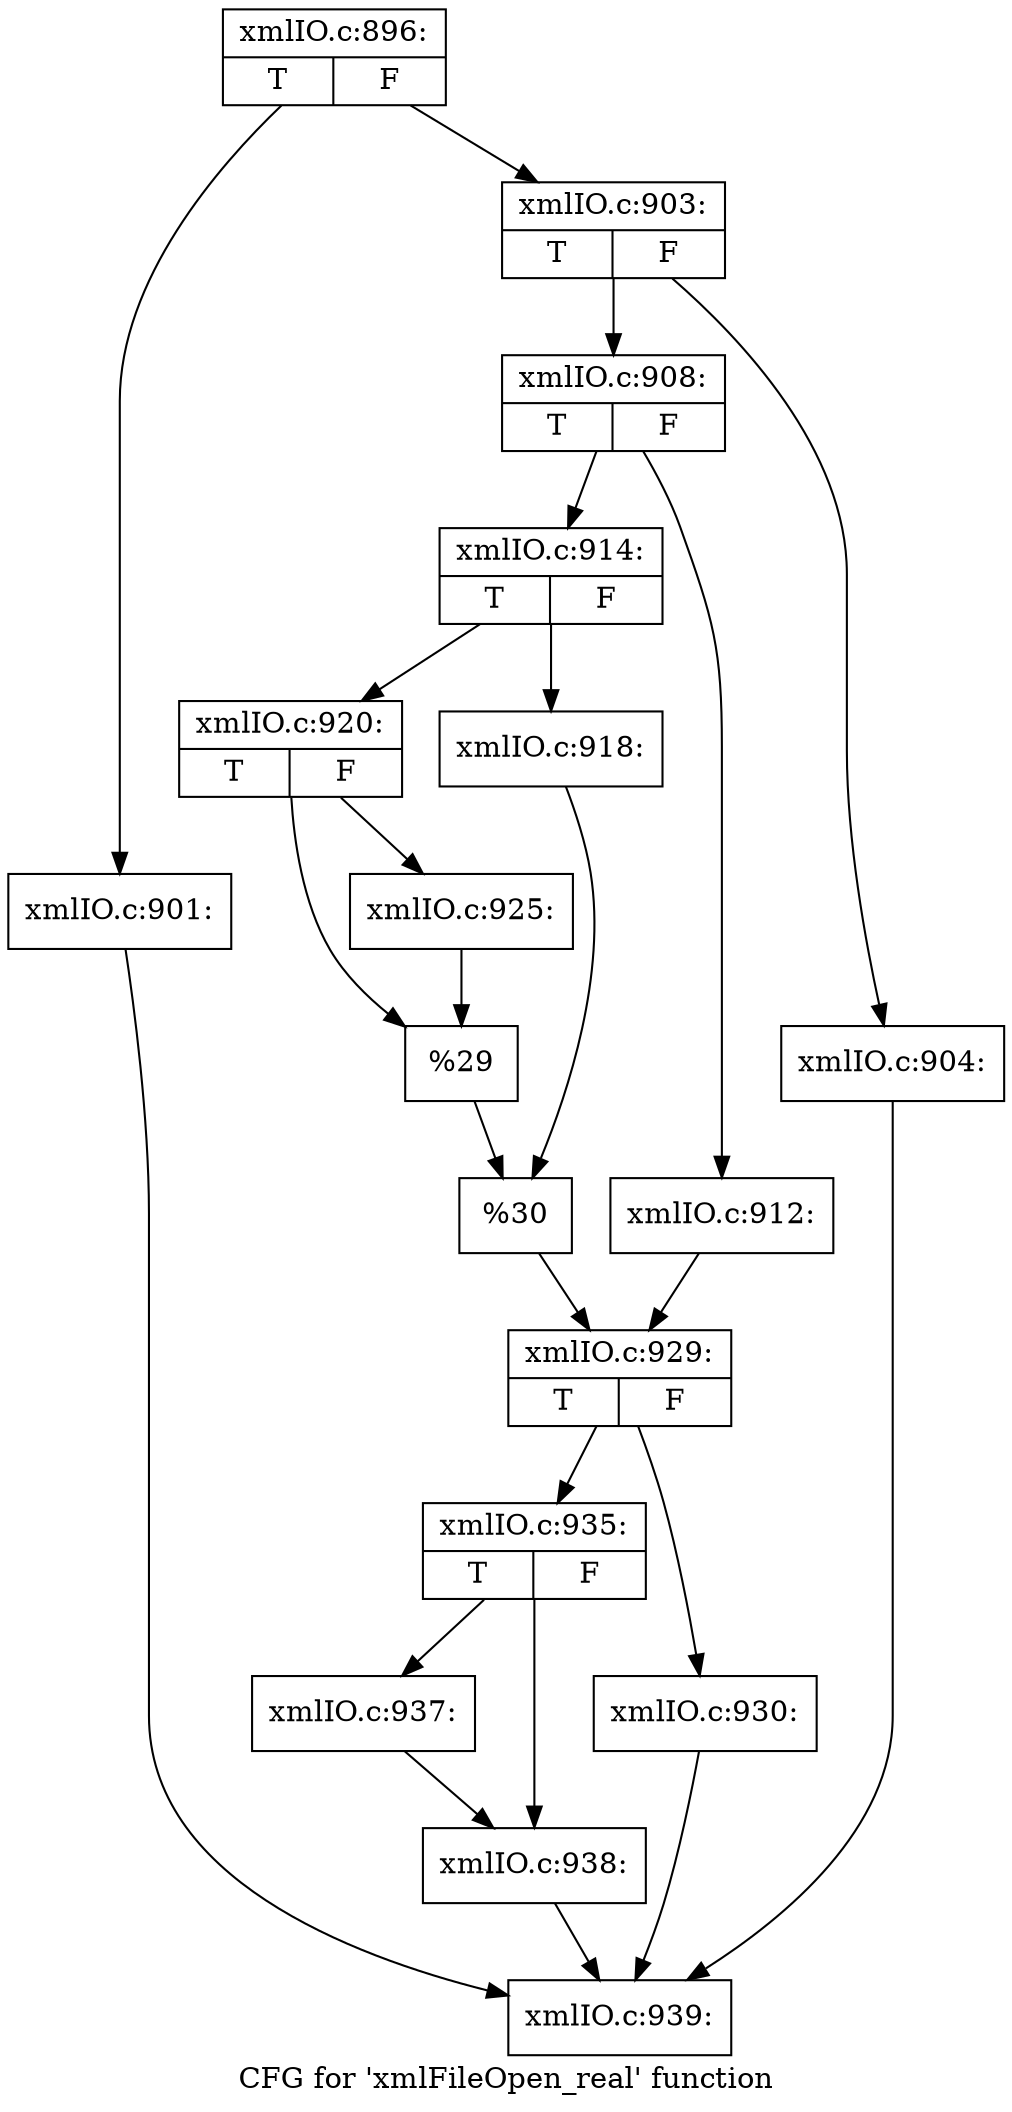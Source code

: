 digraph "CFG for 'xmlFileOpen_real' function" {
	label="CFG for 'xmlFileOpen_real' function";

	Node0x537f320 [shape=record,label="{xmlIO.c:896:|{<s0>T|<s1>F}}"];
	Node0x537f320 -> Node0x5380680;
	Node0x537f320 -> Node0x53806d0;
	Node0x5380680 [shape=record,label="{xmlIO.c:901:}"];
	Node0x5380680 -> Node0x537fdd0;
	Node0x53806d0 [shape=record,label="{xmlIO.c:903:|{<s0>T|<s1>F}}"];
	Node0x53806d0 -> Node0x5380bb0;
	Node0x53806d0 -> Node0x5380b60;
	Node0x5380b60 [shape=record,label="{xmlIO.c:904:}"];
	Node0x5380b60 -> Node0x537fdd0;
	Node0x5380bb0 [shape=record,label="{xmlIO.c:908:|{<s0>T|<s1>F}}"];
	Node0x5380bb0 -> Node0x53814e0;
	Node0x5380bb0 -> Node0x5381440;
	Node0x5381440 [shape=record,label="{xmlIO.c:912:}"];
	Node0x5381440 -> Node0x5381490;
	Node0x53814e0 [shape=record,label="{xmlIO.c:914:|{<s0>T|<s1>F}}"];
	Node0x53814e0 -> Node0x52b9e60;
	Node0x53814e0 -> Node0x52b9dc0;
	Node0x52b9dc0 [shape=record,label="{xmlIO.c:918:}"];
	Node0x52b9dc0 -> Node0x52b9e10;
	Node0x52b9e60 [shape=record,label="{xmlIO.c:920:|{<s0>T|<s1>F}}"];
	Node0x52b9e60 -> Node0x52ba850;
	Node0x52b9e60 -> Node0x52ba800;
	Node0x52ba800 [shape=record,label="{xmlIO.c:925:}"];
	Node0x52ba800 -> Node0x52ba850;
	Node0x52ba850 [shape=record,label="{%29}"];
	Node0x52ba850 -> Node0x52b9e10;
	Node0x52b9e10 [shape=record,label="{%30}"];
	Node0x52b9e10 -> Node0x5381490;
	Node0x5381490 [shape=record,label="{xmlIO.c:929:|{<s0>T|<s1>F}}"];
	Node0x5381490 -> Node0x53844b0;
	Node0x5381490 -> Node0x5384460;
	Node0x5384460 [shape=record,label="{xmlIO.c:930:}"];
	Node0x5384460 -> Node0x537fdd0;
	Node0x53844b0 [shape=record,label="{xmlIO.c:935:|{<s0>T|<s1>F}}"];
	Node0x53844b0 -> Node0x5385640;
	Node0x53844b0 -> Node0x5385b00;
	Node0x5385640 [shape=record,label="{xmlIO.c:937:}"];
	Node0x5385640 -> Node0x5385b00;
	Node0x5385b00 [shape=record,label="{xmlIO.c:938:}"];
	Node0x5385b00 -> Node0x537fdd0;
	Node0x537fdd0 [shape=record,label="{xmlIO.c:939:}"];
}
